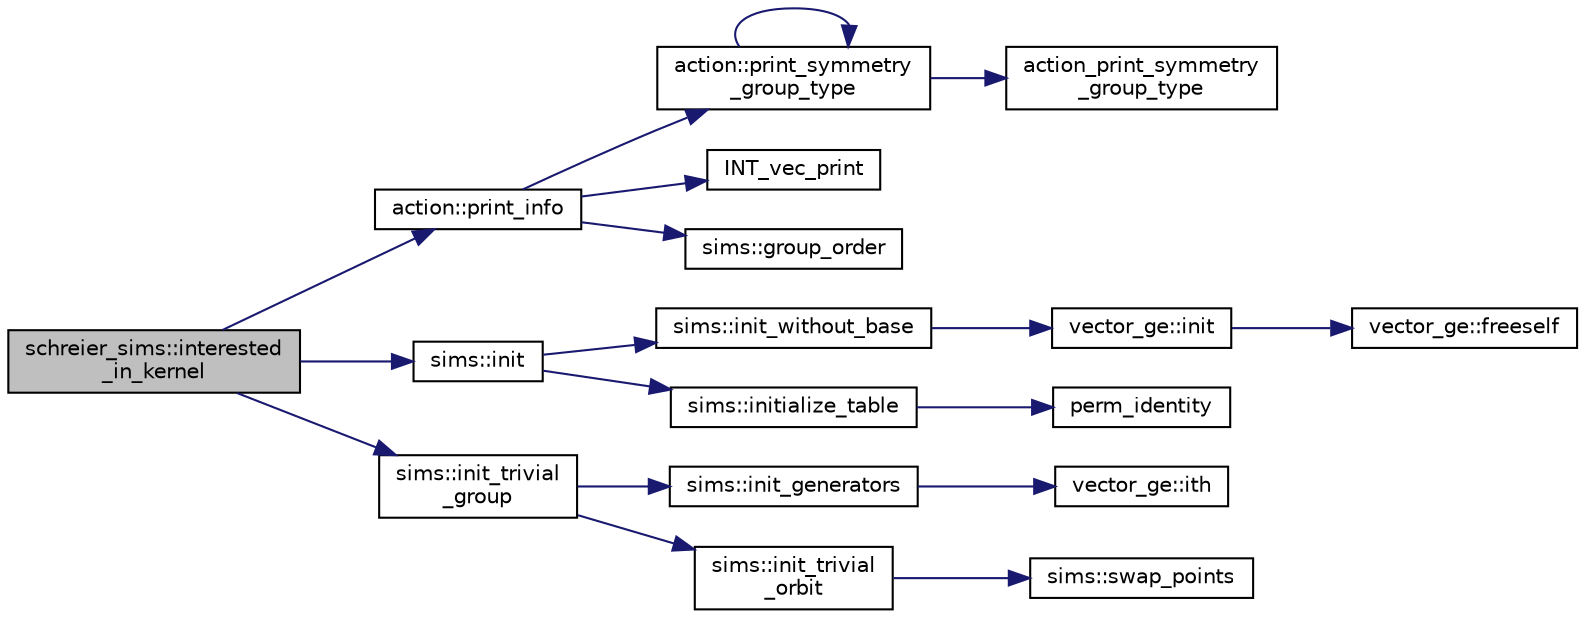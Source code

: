 digraph "schreier_sims::interested_in_kernel"
{
  edge [fontname="Helvetica",fontsize="10",labelfontname="Helvetica",labelfontsize="10"];
  node [fontname="Helvetica",fontsize="10",shape=record];
  rankdir="LR";
  Node391 [label="schreier_sims::interested\l_in_kernel",height=0.2,width=0.4,color="black", fillcolor="grey75", style="filled", fontcolor="black"];
  Node391 -> Node392 [color="midnightblue",fontsize="10",style="solid",fontname="Helvetica"];
  Node392 [label="action::print_info",height=0.2,width=0.4,color="black", fillcolor="white", style="filled",URL="$d2/d86/classaction.html#a6f89e493e5c5a32e5c3b8963d438ce86"];
  Node392 -> Node393 [color="midnightblue",fontsize="10",style="solid",fontname="Helvetica"];
  Node393 [label="action::print_symmetry\l_group_type",height=0.2,width=0.4,color="black", fillcolor="white", style="filled",URL="$d2/d86/classaction.html#aed811766c7e64fe2c853df8b0b67aa6e"];
  Node393 -> Node394 [color="midnightblue",fontsize="10",style="solid",fontname="Helvetica"];
  Node394 [label="action_print_symmetry\l_group_type",height=0.2,width=0.4,color="black", fillcolor="white", style="filled",URL="$d5/d90/action__global_8_c.html#a03666b9440c4962148eba7905b9f843c"];
  Node393 -> Node393 [color="midnightblue",fontsize="10",style="solid",fontname="Helvetica"];
  Node392 -> Node395 [color="midnightblue",fontsize="10",style="solid",fontname="Helvetica"];
  Node395 [label="INT_vec_print",height=0.2,width=0.4,color="black", fillcolor="white", style="filled",URL="$df/dbf/sajeeb_8_c.html#a79a5901af0b47dd0d694109543c027fe"];
  Node392 -> Node396 [color="midnightblue",fontsize="10",style="solid",fontname="Helvetica"];
  Node396 [label="sims::group_order",height=0.2,width=0.4,color="black", fillcolor="white", style="filled",URL="$d9/df3/classsims.html#aa442445175656570fa35febbe790efad"];
  Node391 -> Node397 [color="midnightblue",fontsize="10",style="solid",fontname="Helvetica"];
  Node397 [label="sims::init",height=0.2,width=0.4,color="black", fillcolor="white", style="filled",URL="$d9/df3/classsims.html#a02eb61ed14f75cfe4dc0770142c1bff0"];
  Node397 -> Node398 [color="midnightblue",fontsize="10",style="solid",fontname="Helvetica"];
  Node398 [label="sims::init_without_base",height=0.2,width=0.4,color="black", fillcolor="white", style="filled",URL="$d9/df3/classsims.html#a1010f2dc330b7c5ae10128c0b7dcbefd"];
  Node398 -> Node399 [color="midnightblue",fontsize="10",style="solid",fontname="Helvetica"];
  Node399 [label="vector_ge::init",height=0.2,width=0.4,color="black", fillcolor="white", style="filled",URL="$d4/d6e/classvector__ge.html#afe1d6befd1f1501e6be34afbaa9d30a8"];
  Node399 -> Node400 [color="midnightblue",fontsize="10",style="solid",fontname="Helvetica"];
  Node400 [label="vector_ge::freeself",height=0.2,width=0.4,color="black", fillcolor="white", style="filled",URL="$d4/d6e/classvector__ge.html#aa002e4b715cc73a9b8b367d29700b452"];
  Node397 -> Node401 [color="midnightblue",fontsize="10",style="solid",fontname="Helvetica"];
  Node401 [label="sims::initialize_table",height=0.2,width=0.4,color="black", fillcolor="white", style="filled",URL="$d9/df3/classsims.html#abe36dd0812bde20447f5aaa8384596a7"];
  Node401 -> Node402 [color="midnightblue",fontsize="10",style="solid",fontname="Helvetica"];
  Node402 [label="perm_identity",height=0.2,width=0.4,color="black", fillcolor="white", style="filled",URL="$d2/d7c/combinatorics_8_c.html#aebc54d3f9c31f253ae53e3eb3b386208"];
  Node391 -> Node403 [color="midnightblue",fontsize="10",style="solid",fontname="Helvetica"];
  Node403 [label="sims::init_trivial\l_group",height=0.2,width=0.4,color="black", fillcolor="white", style="filled",URL="$d9/df3/classsims.html#a6a55a0a4e5124654f999933fd635334a"];
  Node403 -> Node404 [color="midnightblue",fontsize="10",style="solid",fontname="Helvetica"];
  Node404 [label="sims::init_generators",height=0.2,width=0.4,color="black", fillcolor="white", style="filled",URL="$d9/df3/classsims.html#aa2a7908389727bdfa05d034e8d53a818"];
  Node404 -> Node405 [color="midnightblue",fontsize="10",style="solid",fontname="Helvetica"];
  Node405 [label="vector_ge::ith",height=0.2,width=0.4,color="black", fillcolor="white", style="filled",URL="$d4/d6e/classvector__ge.html#a1ff002e8b746a9beb119d57dcd4a15ff"];
  Node403 -> Node406 [color="midnightblue",fontsize="10",style="solid",fontname="Helvetica"];
  Node406 [label="sims::init_trivial\l_orbit",height=0.2,width=0.4,color="black", fillcolor="white", style="filled",URL="$d9/df3/classsims.html#ac55702550a4671a721f78345dd9bff70"];
  Node406 -> Node407 [color="midnightblue",fontsize="10",style="solid",fontname="Helvetica"];
  Node407 [label="sims::swap_points",height=0.2,width=0.4,color="black", fillcolor="white", style="filled",URL="$d9/df3/classsims.html#a3443b4bbfb5573864c29b627562819d2"];
}

